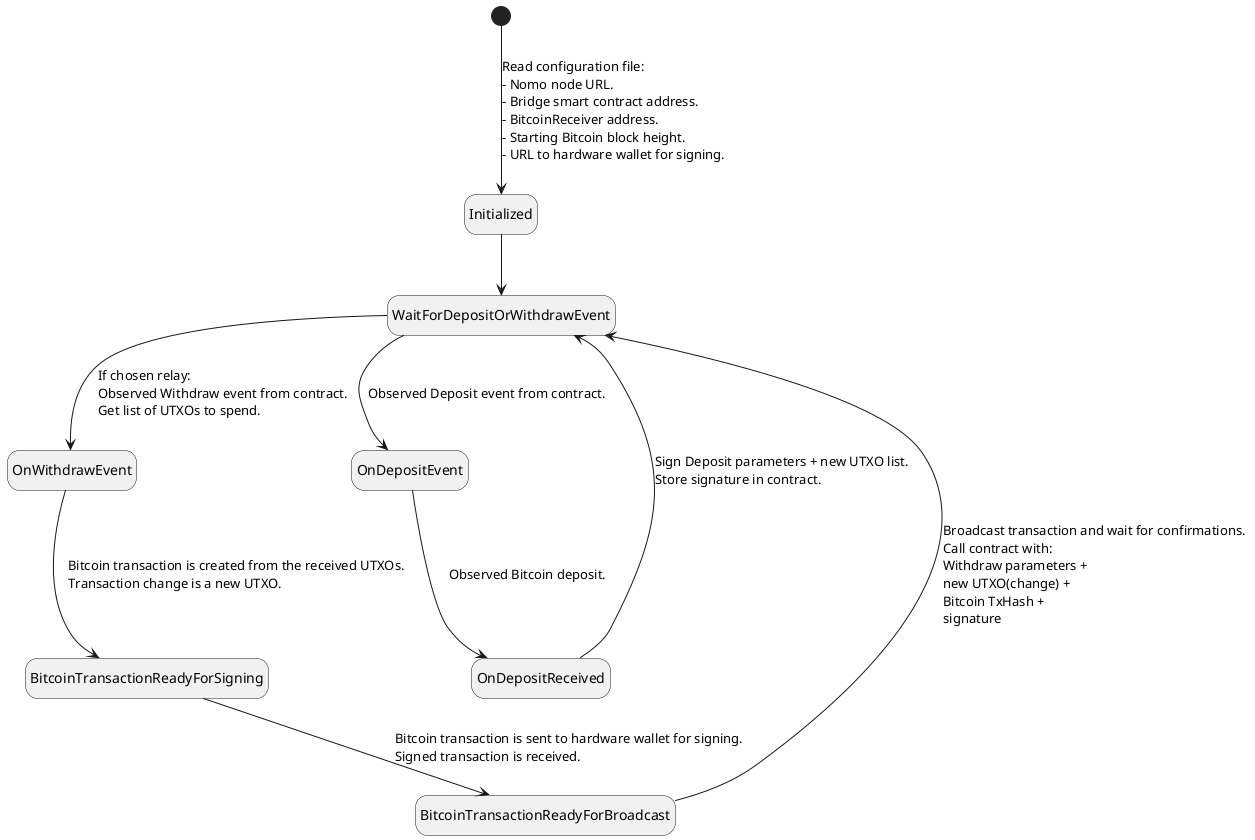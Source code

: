 @startuml relay
skinparam defaultTextAlignment left
hide empty description

[*] --> Initialized:\
Read configuration file: \n\
- Nomo node URL. \n\
- Bridge smart contract address. \n\
- BitcoinReceiver address. \n\
- Starting Bitcoin block height. \n\
- URL to hardware wallet for signing.

Initialized --> WaitForDepositOrWithdrawEvent

WaitForDepositOrWithdrawEvent --> OnDepositEvent:\
Observed Deposit event from contract.

OnDepositEvent --> OnDepositReceived:\
Observed Bitcoin deposit.

OnDepositReceived --> WaitForDepositOrWithdrawEvent:\
Sign Deposit parameters + new UTXO list. \n\
Store signature in contract.

WaitForDepositOrWithdrawEvent --> OnWithdrawEvent:\
If chosen relay: \n\
Observed Withdraw event from contract. \n\
Get list of UTXOs to spend.

OnWithdrawEvent --> BitcoinTransactionReadyForSigning:\
Bitcoin transaction is created from the received UTXOs. \n\
Transaction change is a new UTXO.

BitcoinTransactionReadyForSigning --> BitcoinTransactionReadyForBroadcast:\
Bitcoin transaction is sent to hardware wallet for signing. \n\
Signed transaction is received.

BitcoinTransactionReadyForBroadcast --> WaitForDepositOrWithdrawEvent:\
Broadcast transaction and wait for confirmations. \n\
Call contract with: \n\
Withdraw parameters + \n\
new UTXO(change) + \n\
Bitcoin TxHash + \n\
signature

@enduml